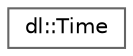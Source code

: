 digraph "Graphical Class Hierarchy"
{
 // LATEX_PDF_SIZE
  bgcolor="transparent";
  edge [fontname=Helvetica,fontsize=10,labelfontname=Helvetica,labelfontsize=10];
  node [fontname=Helvetica,fontsize=10,shape=box,height=0.2,width=0.4];
  rankdir="LR";
  Node0 [id="Node000000",label="dl::Time",height=0.2,width=0.4,color="grey40", fillcolor="white", style="filled",URL="$classdl_1_1Time.html",tooltip="A class that handles the conversion of time values."];
}

